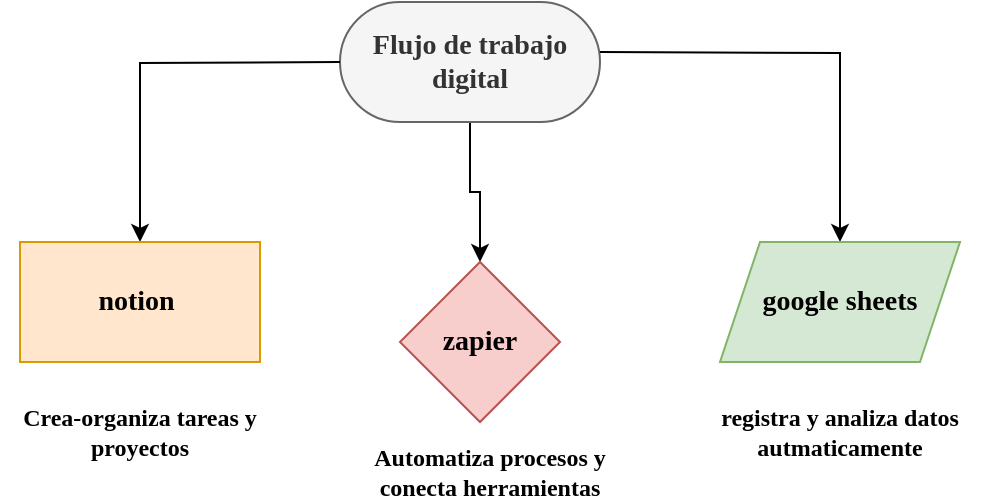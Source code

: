 <mxfile version="26.0.6">
  <diagram name="Página-1" id="QQ8ie0BxFa6PHiXjb-1F">
    <mxGraphModel dx="1050" dy="557" grid="1" gridSize="10" guides="1" tooltips="1" connect="1" arrows="1" fold="1" page="1" pageScale="1" pageWidth="827" pageHeight="1169" math="0" shadow="0">
      <root>
        <mxCell id="0" />
        <mxCell id="1" parent="0" />
        <mxCell id="Rua2nG8XP49n4u_9Wn-c-15" style="edgeStyle=orthogonalEdgeStyle;rounded=0;orthogonalLoop=1;jettySize=auto;html=1;exitX=0.5;exitY=1;exitDx=0;exitDy=0;" edge="1" parent="1" source="Rua2nG8XP49n4u_9Wn-c-2" target="Rua2nG8XP49n4u_9Wn-c-6">
          <mxGeometry relative="1" as="geometry" />
        </mxCell>
        <mxCell id="Rua2nG8XP49n4u_9Wn-c-2" value="&lt;font style=&quot;font-size: 14px;&quot; face=&quot;Comic Sans MS&quot;&gt;&lt;b style=&quot;&quot;&gt;Flujo de trabajo&lt;/b&gt;&lt;/font&gt;&lt;div&gt;&lt;font style=&quot;font-size: 14px;&quot; face=&quot;Comic Sans MS&quot;&gt;&lt;b style=&quot;&quot;&gt;digital&lt;/b&gt;&lt;/font&gt;&lt;/div&gt;" style="rounded=1;whiteSpace=wrap;html=1;labelBackgroundColor=none;arcSize=50;fillColor=#f5f5f5;fontColor=#333333;strokeColor=#666666;" vertex="1" parent="1">
          <mxGeometry x="370" y="50" width="130" height="60" as="geometry" />
        </mxCell>
        <mxCell id="Rua2nG8XP49n4u_9Wn-c-5" style="edgeStyle=orthogonalEdgeStyle;rounded=0;orthogonalLoop=1;jettySize=auto;html=1;entryX=0.5;entryY=0;entryDx=0;entryDy=0;" edge="1" parent="1" target="Rua2nG8XP49n4u_9Wn-c-4">
          <mxGeometry relative="1" as="geometry">
            <mxPoint x="370" y="80" as="sourcePoint" />
          </mxGeometry>
        </mxCell>
        <mxCell id="Rua2nG8XP49n4u_9Wn-c-16" style="edgeStyle=orthogonalEdgeStyle;rounded=0;orthogonalLoop=1;jettySize=auto;html=1;entryX=0.5;entryY=0;entryDx=0;entryDy=0;" edge="1" parent="1" target="Rua2nG8XP49n4u_9Wn-c-9">
          <mxGeometry relative="1" as="geometry">
            <mxPoint x="500" y="75" as="sourcePoint" />
          </mxGeometry>
        </mxCell>
        <mxCell id="Rua2nG8XP49n4u_9Wn-c-4" value="&lt;font&gt;&lt;b&gt;notion&amp;nbsp;&lt;/b&gt;&lt;/font&gt;" style="rounded=0;whiteSpace=wrap;html=1;fontFamily=Comic Sans MS;fontSize=14;labelBackgroundColor=none;fillColor=#ffe6cc;strokeColor=#d79b00;" vertex="1" parent="1">
          <mxGeometry x="210" y="170" width="120" height="60" as="geometry" />
        </mxCell>
        <mxCell id="Rua2nG8XP49n4u_9Wn-c-6" value="&lt;b&gt;zapier&lt;/b&gt;" style="rhombus;whiteSpace=wrap;html=1;fontSize=14;fontFamily=Comic Sans MS;rounded=0;labelBackgroundColor=none;fillColor=#f8cecc;strokeColor=#b85450;" vertex="1" parent="1">
          <mxGeometry x="400" y="180" width="80" height="80" as="geometry" />
        </mxCell>
        <mxCell id="Rua2nG8XP49n4u_9Wn-c-9" value="&lt;b&gt;google sheets&lt;/b&gt;" style="shape=parallelogram;perimeter=parallelogramPerimeter;whiteSpace=wrap;html=1;fixedSize=1;fontSize=14;fontFamily=Comic Sans MS;rounded=0;labelBackgroundColor=none;fillColor=#d5e8d4;strokeColor=#82b366;" vertex="1" parent="1">
          <mxGeometry x="560" y="170" width="120" height="60" as="geometry" />
        </mxCell>
        <mxCell id="Rua2nG8XP49n4u_9Wn-c-20" value="Crea-organiza tareas y proyectos" style="text;html=1;align=center;verticalAlign=middle;whiteSpace=wrap;rounded=0;fontStyle=1;fontFamily=Comic Sans MS;" vertex="1" parent="1">
          <mxGeometry x="200" y="250" width="140" height="30" as="geometry" />
        </mxCell>
        <mxCell id="Rua2nG8XP49n4u_9Wn-c-24" value="Automatiza procesos y conecta herramientas" style="text;html=1;align=center;verticalAlign=middle;whiteSpace=wrap;rounded=0;fontFamily=Comic Sans MS;fontStyle=1" vertex="1" parent="1">
          <mxGeometry x="380" y="270" width="130" height="30" as="geometry" />
        </mxCell>
        <mxCell id="Rua2nG8XP49n4u_9Wn-c-25" value="registra y analiza datos autmaticamente" style="text;html=1;align=center;verticalAlign=middle;whiteSpace=wrap;rounded=0;fontFamily=Comic Sans MS;fontStyle=1" vertex="1" parent="1">
          <mxGeometry x="550" y="250" width="140" height="30" as="geometry" />
        </mxCell>
      </root>
    </mxGraphModel>
  </diagram>
</mxfile>

